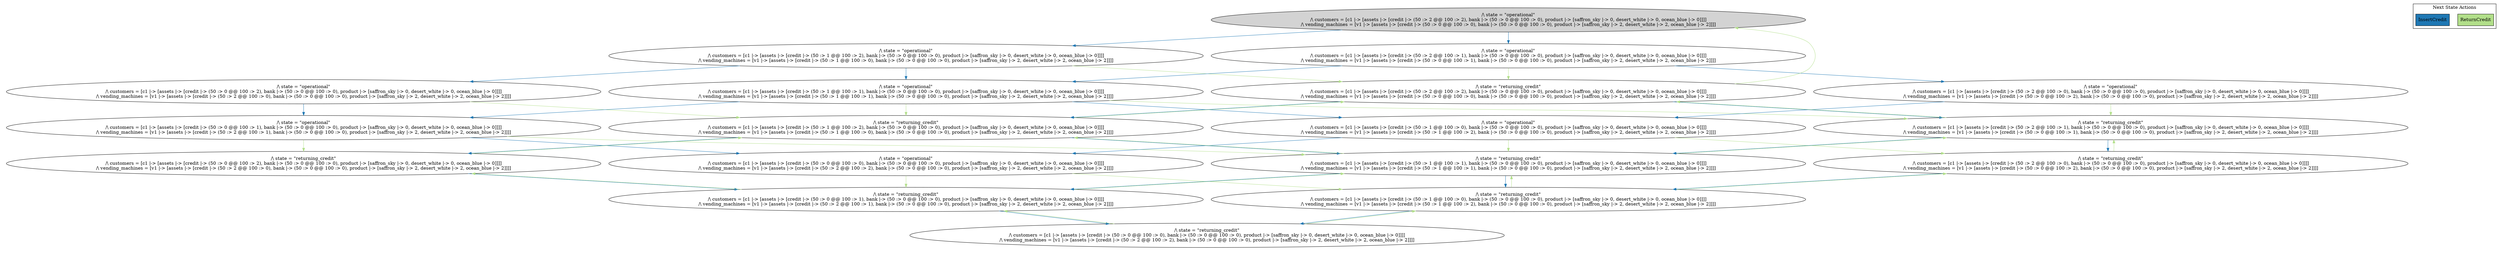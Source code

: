 strict digraph DiskGraph {
edge [colorscheme="paired12"]
nodesep=0.35;
subgraph cluster_graph {
color="white";
-5171106412317054904 [label="/\\ state = \"operational\"\n/\\ customers = [c1 |-> [assets |-> [credit |-> (50 :> 2 @@ 100 :> 2), bank |-> (50 :> 0 @@ 100 :> 0), product |-> [saffron_sky |-> 0, desert_white |-> 0, ocean_blue |-> 0]]]]\n/\\ vending_machines = [v1 |-> [assets |-> [credit |-> (50 :> 0 @@ 100 :> 0), bank |-> (50 :> 0 @@ 100 :> 0), product |-> [saffron_sky |-> 2, desert_white |-> 2, ocean_blue |-> 2]]]]",style = filled]
-5171106412317054904 -> -8566310665898169227 [label="",color="2",fontcolor="2"];
-8566310665898169227 [label="/\\ state = \"operational\"\n/\\ customers = [c1 |-> [assets |-> [credit |-> (50 :> 1 @@ 100 :> 2), bank |-> (50 :> 0 @@ 100 :> 0), product |-> [saffron_sky |-> 0, desert_white |-> 0, ocean_blue |-> 0]]]]\n/\\ vending_machines = [v1 |-> [assets |-> [credit |-> (50 :> 1 @@ 100 :> 0), bank |-> (50 :> 0 @@ 100 :> 0), product |-> [saffron_sky |-> 2, desert_white |-> 2, ocean_blue |-> 2]]]]"];
-5171106412317054904 -> 4194832043598397588 [label="",color="2",fontcolor="2"];
4194832043598397588 [label="/\\ state = \"operational\"\n/\\ customers = [c1 |-> [assets |-> [credit |-> (50 :> 2 @@ 100 :> 1), bank |-> (50 :> 0 @@ 100 :> 0), product |-> [saffron_sky |-> 0, desert_white |-> 0, ocean_blue |-> 0]]]]\n/\\ vending_machines = [v1 |-> [assets |-> [credit |-> (50 :> 0 @@ 100 :> 1), bank |-> (50 :> 0 @@ 100 :> 0), product |-> [saffron_sky |-> 2, desert_white |-> 2, ocean_blue |-> 2]]]]"];
-8566310665898169227 -> -1222913733455763948 [label="",color="2",fontcolor="2"];
-1222913733455763948 [label="/\\ state = \"operational\"\n/\\ customers = [c1 |-> [assets |-> [credit |-> (50 :> 0 @@ 100 :> 2), bank |-> (50 :> 0 @@ 100 :> 0), product |-> [saffron_sky |-> 0, desert_white |-> 0, ocean_blue |-> 0]]]]\n/\\ vending_machines = [v1 |-> [assets |-> [credit |-> (50 :> 2 @@ 100 :> 0), bank |-> (50 :> 0 @@ 100 :> 0), product |-> [saffron_sky |-> 2, desert_white |-> 2, ocean_blue |-> 2]]]]"];
4194832043598397588 -> 798784532344784041 [label="",color="2",fontcolor="2"];
798784532344784041 [label="/\\ state = \"operational\"\n/\\ customers = [c1 |-> [assets |-> [credit |-> (50 :> 1 @@ 100 :> 1), bank |-> (50 :> 0 @@ 100 :> 0), product |-> [saffron_sky |-> 0, desert_white |-> 0, ocean_blue |-> 0]]]]\n/\\ vending_machines = [v1 |-> [assets |-> [credit |-> (50 :> 1 @@ 100 :> 1), bank |-> (50 :> 0 @@ 100 :> 0), product |-> [saffron_sky |-> 2, desert_white |-> 2, ocean_blue |-> 2]]]]"];
-8566310665898169227 -> 798784532344784041 [label="",color="2",fontcolor="2"];
798784532344784041 -> 7857890648361209544 [label="",color="2",fontcolor="2"];
4194832043598397588 -> -5079462593523722570 [label="",color="2",fontcolor="2"];
-5079462593523722570 [label="/\\ state = \"operational\"\n/\\ customers = [c1 |-> [assets |-> [credit |-> (50 :> 2 @@ 100 :> 0), bank |-> (50 :> 0 @@ 100 :> 0), product |-> [saffron_sky |-> 0, desert_white |-> 0, ocean_blue |-> 0]]]]\n/\\ vending_machines = [v1 |-> [assets |-> [credit |-> (50 :> 0 @@ 100 :> 2), bank |-> (50 :> 0 @@ 100 :> 0), product |-> [saffron_sky |-> 2, desert_white |-> 2, ocean_blue |-> 2]]]]"];
-1222913733455763948 -> 7857890648361209544 [label="",color="2",fontcolor="2"];
7857890648361209544 [label="/\\ state = \"operational\"\n/\\ customers = [c1 |-> [assets |-> [credit |-> (50 :> 0 @@ 100 :> 1), bank |-> (50 :> 0 @@ 100 :> 0), product |-> [saffron_sky |-> 0, desert_white |-> 0, ocean_blue |-> 0]]]]\n/\\ vending_machines = [v1 |-> [assets |-> [credit |-> (50 :> 2 @@ 100 :> 1), bank |-> (50 :> 0 @@ 100 :> 0), product |-> [saffron_sky |-> 2, desert_white |-> 2, ocean_blue |-> 2]]]]"];
-8566310665898169227 -> 7121038878376459951 [label="",color="3",fontcolor="3"];
7121038878376459951 [label="/\\ state = \"returning_credit\"\n/\\ customers = [c1 |-> [assets |-> [credit |-> (50 :> 2 @@ 100 :> 2), bank |-> (50 :> 0 @@ 100 :> 0), product |-> [saffron_sky |-> 0, desert_white |-> 0, ocean_blue |-> 0]]]]\n/\\ vending_machines = [v1 |-> [assets |-> [credit |-> (50 :> 0 @@ 100 :> 0), bank |-> (50 :> 0 @@ 100 :> 0), product |-> [saffron_sky |-> 2, desert_white |-> 2, ocean_blue |-> 2]]]]"];
798784532344784041 -> -8601650547230682485 [label="",color="2",fontcolor="2"];
-8601650547230682485 [label="/\\ state = \"operational\"\n/\\ customers = [c1 |-> [assets |-> [credit |-> (50 :> 1 @@ 100 :> 0), bank |-> (50 :> 0 @@ 100 :> 0), product |-> [saffron_sky |-> 0, desert_white |-> 0, ocean_blue |-> 0]]]]\n/\\ vending_machines = [v1 |-> [assets |-> [credit |-> (50 :> 1 @@ 100 :> 2), bank |-> (50 :> 0 @@ 100 :> 0), product |-> [saffron_sky |-> 2, desert_white |-> 2, ocean_blue |-> 2]]]]"];
-5079462593523722570 -> -8601650547230682485 [label="",color="2",fontcolor="2"];
4194832043598397588 -> 7121038878376459951 [label="",color="3",fontcolor="3"];
-1222913733455763948 -> 6048845477912836754 [label="",color="3",fontcolor="3"];
6048845477912836754 [label="/\\ state = \"returning_credit\"\n/\\ customers = [c1 |-> [assets |-> [credit |-> (50 :> 1 @@ 100 :> 2), bank |-> (50 :> 0 @@ 100 :> 0), product |-> [saffron_sky |-> 0, desert_white |-> 0, ocean_blue |-> 0]]]]\n/\\ vending_machines = [v1 |-> [assets |-> [credit |-> (50 :> 1 @@ 100 :> 0), bank |-> (50 :> 0 @@ 100 :> 0), product |-> [saffron_sky |-> 2, desert_white |-> 2, ocean_blue |-> 2]]]]"];
7857890648361209544 -> -1244748578642552598 [label="",color="2",fontcolor="2"];
-1244748578642552598 [label="/\\ state = \"operational\"\n/\\ customers = [c1 |-> [assets |-> [credit |-> (50 :> 0 @@ 100 :> 0), bank |-> (50 :> 0 @@ 100 :> 0), product |-> [saffron_sky |-> 0, desert_white |-> 0, ocean_blue |-> 0]]]]\n/\\ vending_machines = [v1 |-> [assets |-> [credit |-> (50 :> 2 @@ 100 :> 2), bank |-> (50 :> 0 @@ 100 :> 0), product |-> [saffron_sky |-> 2, desert_white |-> 2, ocean_blue |-> 2]]]]"];
-5079462593523722570 -> -2244902883590089101 [label="",color="3",fontcolor="3"];
-2244902883590089101 [label="/\\ state = \"returning_credit\"\n/\\ customers = [c1 |-> [assets |-> [credit |-> (50 :> 2 @@ 100 :> 1), bank |-> (50 :> 0 @@ 100 :> 0), product |-> [saffron_sky |-> 0, desert_white |-> 0, ocean_blue |-> 0]]]]\n/\\ vending_machines = [v1 |-> [assets |-> [credit |-> (50 :> 0 @@ 100 :> 1), bank |-> (50 :> 0 @@ 100 :> 0), product |-> [saffron_sky |-> 2, desert_white |-> 2, ocean_blue |-> 2]]]]"];
798784532344784041 -> -2244902883590089101 [label="",color="3",fontcolor="3"];
7121038878376459951 -> 6048845477912836754 [label="",color="2",fontcolor="2"];
7857890648361209544 -> -3316246431458930098 [label="",color="3",fontcolor="3"];
-3316246431458930098 [label="/\\ state = \"returning_credit\"\n/\\ customers = [c1 |-> [assets |-> [credit |-> (50 :> 1 @@ 100 :> 1), bank |-> (50 :> 0 @@ 100 :> 0), product |-> [saffron_sky |-> 0, desert_white |-> 0, ocean_blue |-> 0]]]]\n/\\ vending_machines = [v1 |-> [assets |-> [credit |-> (50 :> 1 @@ 100 :> 1), bank |-> (50 :> 0 @@ 100 :> 0), product |-> [saffron_sky |-> 2, desert_white |-> 2, ocean_blue |-> 2]]]]"];
-8601650547230682485 -> -1244748578642552598 [label="",color="2",fontcolor="2"];
798784532344784041 -> 6048845477912836754 [label="",color="3",fontcolor="3"];
6048845477912836754 -> 3884600197613564147 [label="",color="2",fontcolor="2"];
3884600197613564147 [label="/\\ state = \"returning_credit\"\n/\\ customers = [c1 |-> [assets |-> [credit |-> (50 :> 0 @@ 100 :> 2), bank |-> (50 :> 0 @@ 100 :> 0), product |-> [saffron_sky |-> 0, desert_white |-> 0, ocean_blue |-> 0]]]]\n/\\ vending_machines = [v1 |-> [assets |-> [credit |-> (50 :> 2 @@ 100 :> 0), bank |-> (50 :> 0 @@ 100 :> 0), product |-> [saffron_sky |-> 2, desert_white |-> 2, ocean_blue |-> 2]]]]"];
-8601650547230682485 -> 7164548140193103953 [label="",color="3",fontcolor="3"];
7164548140193103953 [label="/\\ state = \"returning_credit\"\n/\\ customers = [c1 |-> [assets |-> [credit |-> (50 :> 2 @@ 100 :> 0), bank |-> (50 :> 0 @@ 100 :> 0), product |-> [saffron_sky |-> 0, desert_white |-> 0, ocean_blue |-> 0]]]]\n/\\ vending_machines = [v1 |-> [assets |-> [credit |-> (50 :> 0 @@ 100 :> 2), bank |-> (50 :> 0 @@ 100 :> 0), product |-> [saffron_sky |-> 2, desert_white |-> 2, ocean_blue |-> 2]]]]"];
7857890648361209544 -> 3884600197613564147 [label="",color="3",fontcolor="3"];
7121038878376459951 -> -2244902883590089101 [label="",color="2",fontcolor="2"];
-2244902883590089101 -> -3316246431458930098 [label="",color="2",fontcolor="2"];
6048845477912836754 -> -3316246431458930098 [label="",color="2",fontcolor="2"];
-1244748578642552598 -> 5931035489485341804 [label="",color="3",fontcolor="3"];
5931035489485341804 [label="/\\ state = \"returning_credit\"\n/\\ customers = [c1 |-> [assets |-> [credit |-> (50 :> 1 @@ 100 :> 0), bank |-> (50 :> 0 @@ 100 :> 0), product |-> [saffron_sky |-> 0, desert_white |-> 0, ocean_blue |-> 0]]]]\n/\\ vending_machines = [v1 |-> [assets |-> [credit |-> (50 :> 1 @@ 100 :> 2), bank |-> (50 :> 0 @@ 100 :> 0), product |-> [saffron_sky |-> 2, desert_white |-> 2, ocean_blue |-> 2]]]]"];
-8601650547230682485 -> -3316246431458930098 [label="",color="3",fontcolor="3"];
6048845477912836754 -> 7121038878376459951 [label="",color="3",fontcolor="3"];
7121038878376459951 -> -5171106412317054904 [label="",color="3",fontcolor="3"];
-2244902883590089101 -> 7164548140193103953 [label="",color="2",fontcolor="2"];
-3316246431458930098 -> -5196207473074628561 [label="",color="2",fontcolor="2"];
7164548140193103953 -> 5931035489485341804 [label="",color="2",fontcolor="2"];
-2244902883590089101 -> 7121038878376459951 [label="",color="3",fontcolor="3"];
3884600197613564147 -> -5196207473074628561 [label="",color="2",fontcolor="2"];
-1244748578642552598 -> -5196207473074628561 [label="",color="3",fontcolor="3"];
-5196207473074628561 [label="/\\ state = \"returning_credit\"\n/\\ customers = [c1 |-> [assets |-> [credit |-> (50 :> 0 @@ 100 :> 1), bank |-> (50 :> 0 @@ 100 :> 0), product |-> [saffron_sky |-> 0, desert_white |-> 0, ocean_blue |-> 0]]]]\n/\\ vending_machines = [v1 |-> [assets |-> [credit |-> (50 :> 2 @@ 100 :> 1), bank |-> (50 :> 0 @@ 100 :> 0), product |-> [saffron_sky |-> 2, desert_white |-> 2, ocean_blue |-> 2]]]]"];
5931035489485341804 -> 3771284197718724109 [label="",color="2",fontcolor="2"];
3771284197718724109 [label="/\\ state = \"returning_credit\"\n/\\ customers = [c1 |-> [assets |-> [credit |-> (50 :> 0 @@ 100 :> 0), bank |-> (50 :> 0 @@ 100 :> 0), product |-> [saffron_sky |-> 0, desert_white |-> 0, ocean_blue |-> 0]]]]\n/\\ vending_machines = [v1 |-> [assets |-> [credit |-> (50 :> 2 @@ 100 :> 2), bank |-> (50 :> 0 @@ 100 :> 0), product |-> [saffron_sky |-> 2, desert_white |-> 2, ocean_blue |-> 2]]]]"];
7164548140193103953 -> -2244902883590089101 [label="",color="3",fontcolor="3"];
3884600197613564147 -> 6048845477912836754 [label="",color="3",fontcolor="3"];
-3316246431458930098 -> 5931035489485341804 [label="",color="2",fontcolor="2"];
5931035489485341804 -> 7164548140193103953 [label="",color="3",fontcolor="3"];
-5196207473074628561 -> 3771284197718724109 [label="",color="2",fontcolor="2"];
3771284197718724109 -> 5931035489485341804 [label="",color="3",fontcolor="3"];
-5196207473074628561 -> -3316246431458930098 [label="",color="3",fontcolor="3"];
5931035489485341804 -> -3316246431458930098 [label="",color="3",fontcolor="3"];
-3316246431458930098 -> -2244902883590089101 [label="",color="3",fontcolor="3"];
-5196207473074628561 -> 3884600197613564147 [label="",color="3",fontcolor="3"];
3771284197718724109 -> -5196207473074628561 [label="",color="3",fontcolor="3"];
-3316246431458930098 -> 6048845477912836754 [label="",color="3",fontcolor="3"];
{rank = same; -5171106412317054904;}
{rank = same; -8566310665898169227;4194832043598397588;}
{rank = same; 7121038878376459951;-5079462593523722570;798784532344784041;-1222913733455763948;}
{rank = same; 7857890648361209544;6048845477912836754;-8601650547230682485;-2244902883590089101;}
{rank = same; -1244748578642552598;7164548140193103953;3884600197613564147;-3316246431458930098;}
{rank = same; -5196207473074628561;5931035489485341804;}
{rank = same; 3771284197718724109;}
}
subgraph cluster_legend {graph[style=bold];label = "Next State Actions" style="solid"
node [ labeljust="l",colorscheme="paired12",style=filled,shape=record ]
ReturnCredit [label="ReturnCredit",fillcolor=3]
InsertCredit [label="InsertCredit",fillcolor=2]
}}